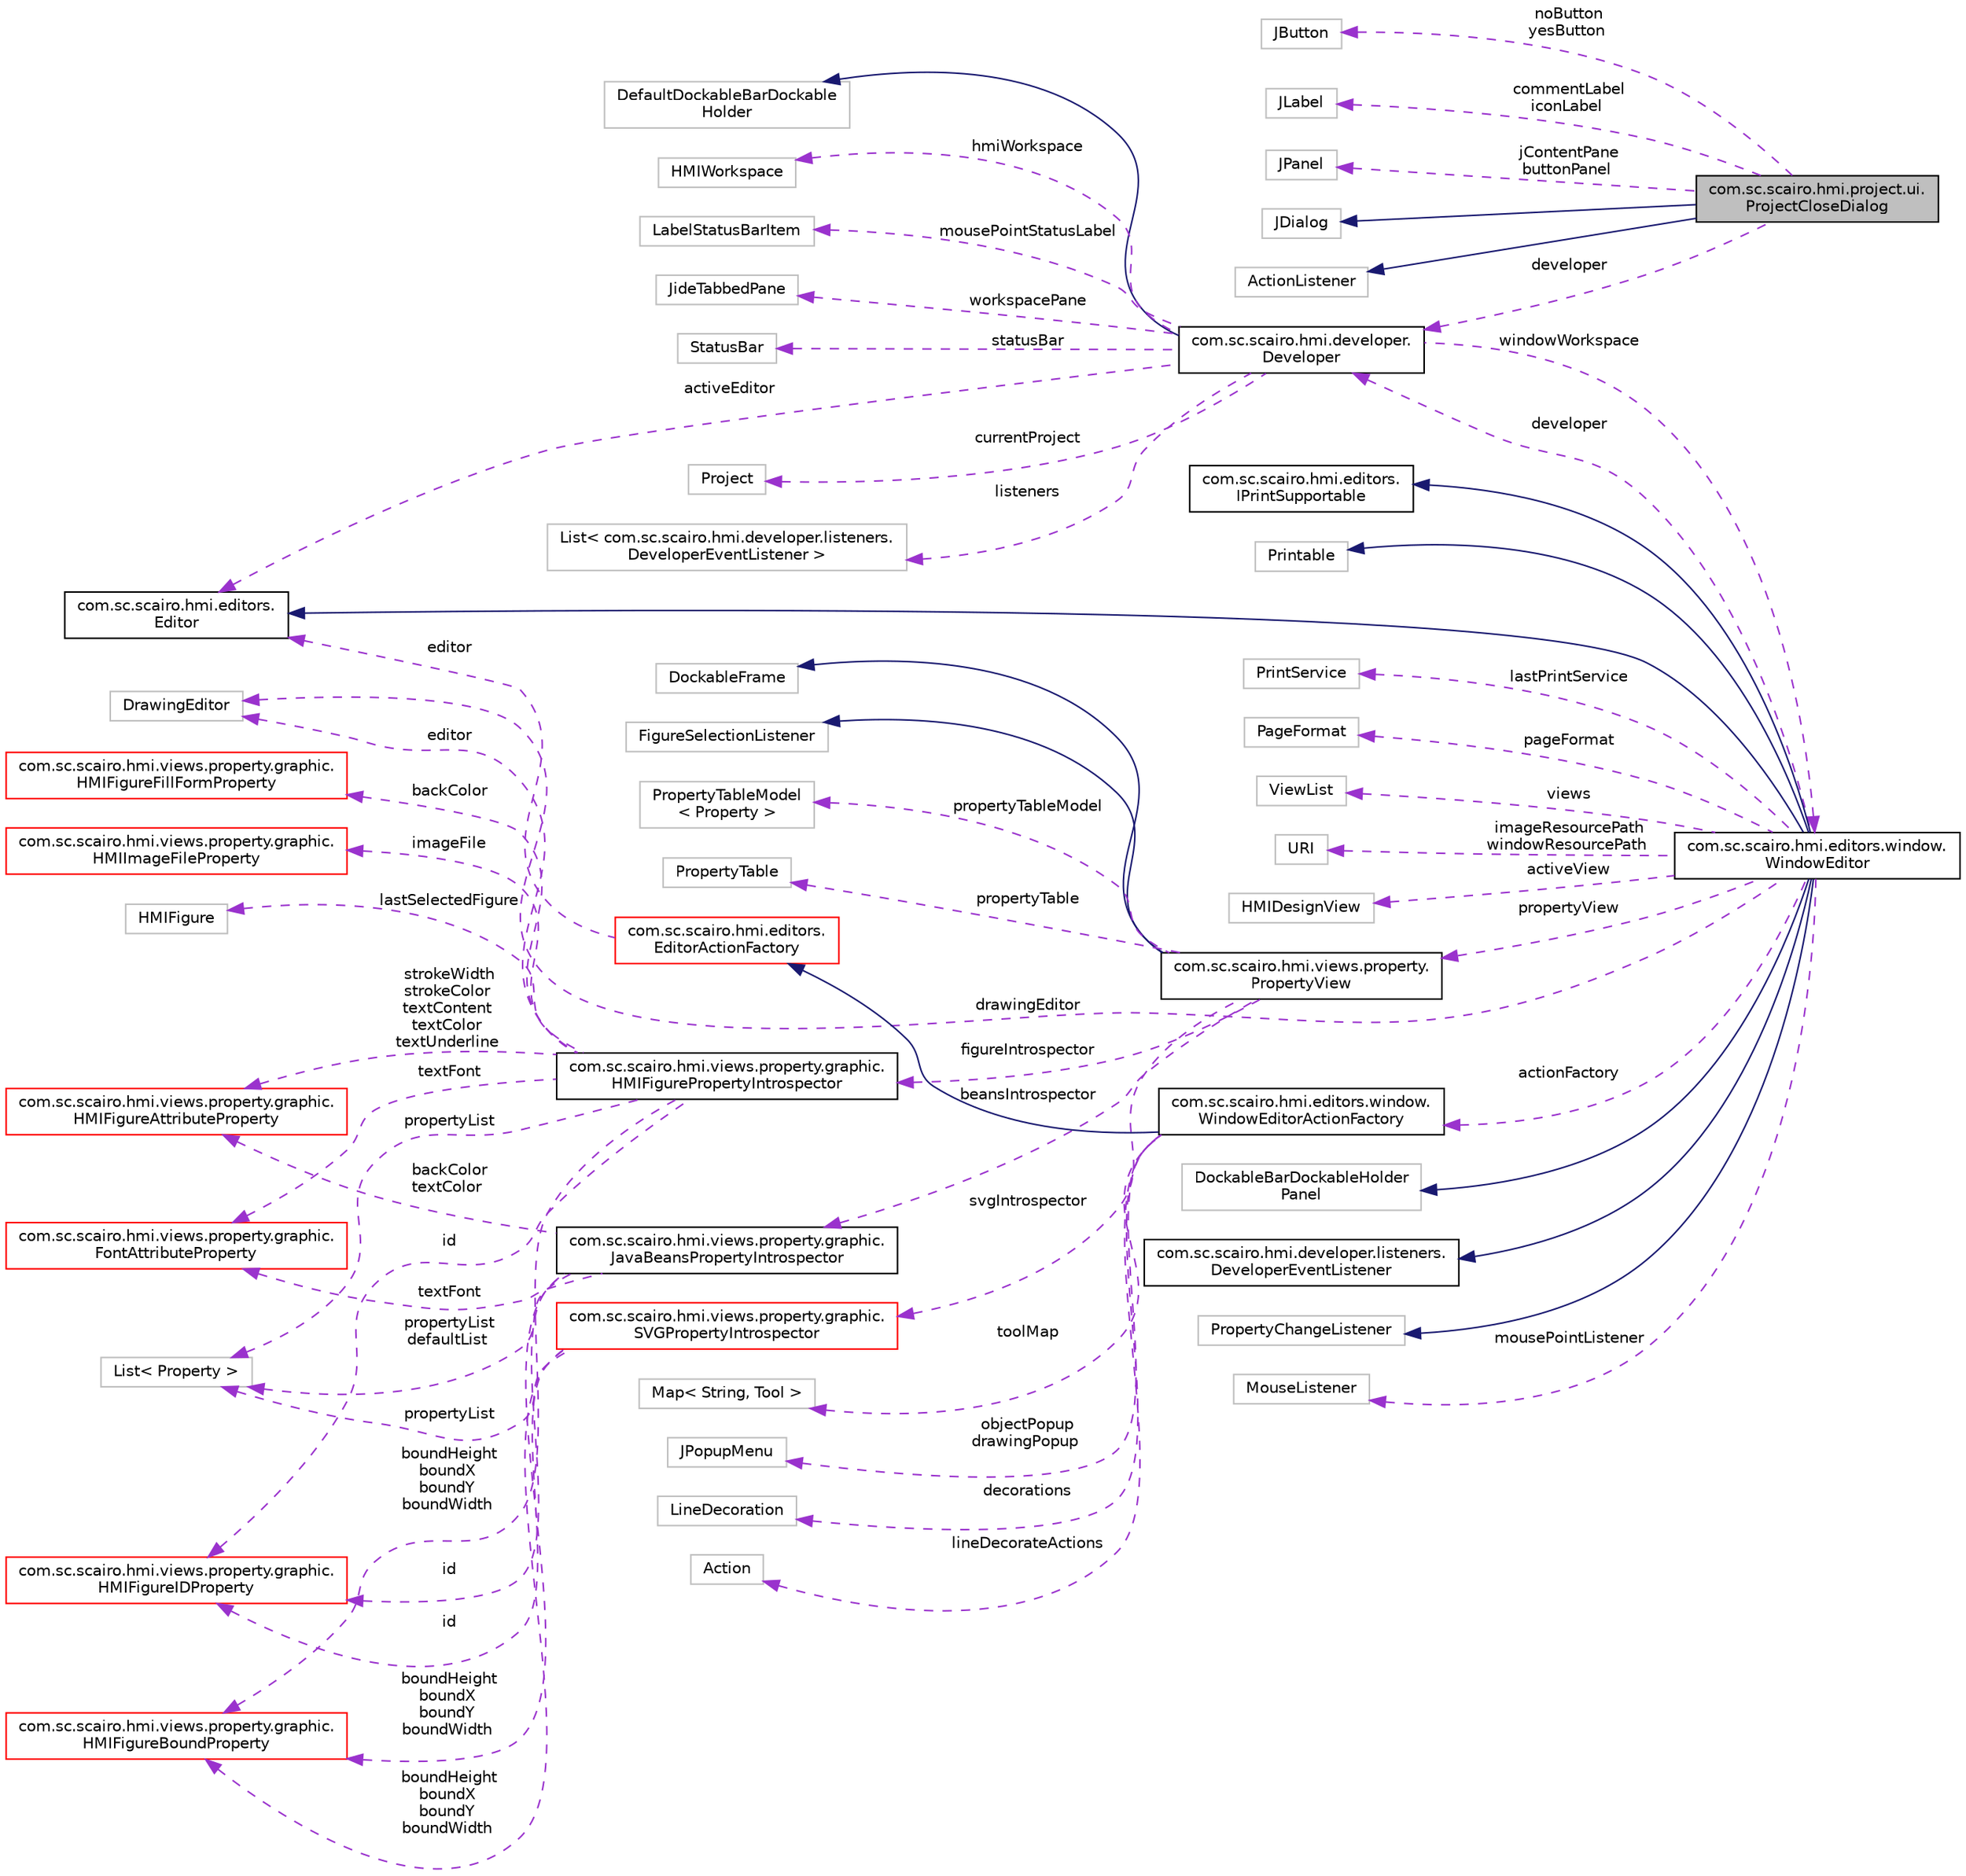 digraph "com.sc.scairo.hmi.project.ui.ProjectCloseDialog"
{
 // LATEX_PDF_SIZE
  edge [fontname="Helvetica",fontsize="10",labelfontname="Helvetica",labelfontsize="10"];
  node [fontname="Helvetica",fontsize="10",shape=record];
  rankdir="LR";
  Node1 [label="com.sc.scairo.hmi.project.ui.\lProjectCloseDialog",height=0.2,width=0.4,color="black", fillcolor="grey75", style="filled", fontcolor="black",tooltip=" "];
  Node2 -> Node1 [dir="back",color="midnightblue",fontsize="10",style="solid",fontname="Helvetica"];
  Node2 [label="JDialog",height=0.2,width=0.4,color="grey75", fillcolor="white", style="filled",tooltip=" "];
  Node3 -> Node1 [dir="back",color="midnightblue",fontsize="10",style="solid",fontname="Helvetica"];
  Node3 [label="ActionListener",height=0.2,width=0.4,color="grey75", fillcolor="white", style="filled",tooltip=" "];
  Node4 -> Node1 [dir="back",color="darkorchid3",fontsize="10",style="dashed",label=" noButton\nyesButton" ,fontname="Helvetica"];
  Node4 [label="JButton",height=0.2,width=0.4,color="grey75", fillcolor="white", style="filled",tooltip=" "];
  Node5 -> Node1 [dir="back",color="darkorchid3",fontsize="10",style="dashed",label=" commentLabel\niconLabel" ,fontname="Helvetica"];
  Node5 [label="JLabel",height=0.2,width=0.4,color="grey75", fillcolor="white", style="filled",tooltip=" "];
  Node6 -> Node1 [dir="back",color="darkorchid3",fontsize="10",style="dashed",label=" developer" ,fontname="Helvetica"];
  Node6 [label="com.sc.scairo.hmi.developer.\lDeveloper",height=0.2,width=0.4,color="black", fillcolor="white", style="filled",URL="$classcom_1_1sc_1_1scairo_1_1hmi_1_1developer_1_1_developer.html",tooltip=" "];
  Node7 -> Node6 [dir="back",color="midnightblue",fontsize="10",style="solid",fontname="Helvetica"];
  Node7 [label="DefaultDockableBarDockable\lHolder",height=0.2,width=0.4,color="grey75", fillcolor="white", style="filled",tooltip=" "];
  Node8 -> Node6 [dir="back",color="darkorchid3",fontsize="10",style="dashed",label=" hmiWorkspace" ,fontname="Helvetica"];
  Node8 [label="HMIWorkspace",height=0.2,width=0.4,color="grey75", fillcolor="white", style="filled",tooltip=" "];
  Node9 -> Node6 [dir="back",color="darkorchid3",fontsize="10",style="dashed",label=" windowWorkspace" ,fontname="Helvetica"];
  Node9 [label="com.sc.scairo.hmi.editors.window.\lWindowEditor",height=0.2,width=0.4,color="black", fillcolor="white", style="filled",URL="$classcom_1_1sc_1_1scairo_1_1hmi_1_1editors_1_1window_1_1_window_editor.html",tooltip=" "];
  Node10 -> Node9 [dir="back",color="midnightblue",fontsize="10",style="solid",fontname="Helvetica"];
  Node10 [label="DockableBarDockableHolder\lPanel",height=0.2,width=0.4,color="grey75", fillcolor="white", style="filled",tooltip=" "];
  Node11 -> Node9 [dir="back",color="midnightblue",fontsize="10",style="solid",fontname="Helvetica"];
  Node11 [label="com.sc.scairo.hmi.developer.listeners.\lDeveloperEventListener",height=0.2,width=0.4,color="black", fillcolor="white", style="filled",URL="$interfacecom_1_1sc_1_1scairo_1_1hmi_1_1developer_1_1listeners_1_1_developer_event_listener.html",tooltip=" "];
  Node12 -> Node9 [dir="back",color="midnightblue",fontsize="10",style="solid",fontname="Helvetica"];
  Node12 [label="PropertyChangeListener",height=0.2,width=0.4,color="grey75", fillcolor="white", style="filled",tooltip=" "];
  Node13 -> Node9 [dir="back",color="midnightblue",fontsize="10",style="solid",fontname="Helvetica"];
  Node13 [label="com.sc.scairo.hmi.editors.\lEditor",height=0.2,width=0.4,color="black", fillcolor="white", style="filled",URL="$interfacecom_1_1sc_1_1scairo_1_1hmi_1_1editors_1_1_editor.html",tooltip=" "];
  Node14 -> Node9 [dir="back",color="midnightblue",fontsize="10",style="solid",fontname="Helvetica"];
  Node14 [label="com.sc.scairo.hmi.editors.\lIPrintSupportable",height=0.2,width=0.4,color="black", fillcolor="white", style="filled",URL="$interfacecom_1_1sc_1_1scairo_1_1hmi_1_1editors_1_1_i_print_supportable.html",tooltip=" "];
  Node15 -> Node9 [dir="back",color="midnightblue",fontsize="10",style="solid",fontname="Helvetica"];
  Node15 [label="Printable",height=0.2,width=0.4,color="grey75", fillcolor="white", style="filled",tooltip=" "];
  Node16 -> Node9 [dir="back",color="darkorchid3",fontsize="10",style="dashed",label=" drawingEditor" ,fontname="Helvetica"];
  Node16 [label="DrawingEditor",height=0.2,width=0.4,color="grey75", fillcolor="white", style="filled",tooltip=" "];
  Node17 -> Node9 [dir="back",color="darkorchid3",fontsize="10",style="dashed",label=" lastPrintService" ,fontname="Helvetica"];
  Node17 [label="PrintService",height=0.2,width=0.4,color="grey75", fillcolor="white", style="filled",tooltip=" "];
  Node18 -> Node9 [dir="back",color="darkorchid3",fontsize="10",style="dashed",label=" mousePointListener" ,fontname="Helvetica"];
  Node18 [label="MouseListener",height=0.2,width=0.4,color="grey75", fillcolor="white", style="filled",tooltip=" "];
  Node19 -> Node9 [dir="back",color="darkorchid3",fontsize="10",style="dashed",label=" pageFormat" ,fontname="Helvetica"];
  Node19 [label="PageFormat",height=0.2,width=0.4,color="grey75", fillcolor="white", style="filled",tooltip=" "];
  Node20 -> Node9 [dir="back",color="darkorchid3",fontsize="10",style="dashed",label=" views" ,fontname="Helvetica"];
  Node20 [label="ViewList",height=0.2,width=0.4,color="grey75", fillcolor="white", style="filled",tooltip=" "];
  Node21 -> Node9 [dir="back",color="darkorchid3",fontsize="10",style="dashed",label=" imageResourcePath\nwindowResourcePath" ,fontname="Helvetica"];
  Node21 [label="URI",height=0.2,width=0.4,color="grey75", fillcolor="white", style="filled",tooltip=" "];
  Node22 -> Node9 [dir="back",color="darkorchid3",fontsize="10",style="dashed",label=" activeView" ,fontname="Helvetica"];
  Node22 [label="HMIDesignView",height=0.2,width=0.4,color="grey75", fillcolor="white", style="filled",tooltip=" "];
  Node6 -> Node9 [dir="back",color="darkorchid3",fontsize="10",style="dashed",label=" developer" ,fontname="Helvetica"];
  Node23 -> Node9 [dir="back",color="darkorchid3",fontsize="10",style="dashed",label=" propertyView" ,fontname="Helvetica"];
  Node23 [label="com.sc.scairo.hmi.views.property.\lPropertyView",height=0.2,width=0.4,color="black", fillcolor="white", style="filled",URL="$classcom_1_1sc_1_1scairo_1_1hmi_1_1views_1_1property_1_1_property_view.html",tooltip=" "];
  Node24 -> Node23 [dir="back",color="midnightblue",fontsize="10",style="solid",fontname="Helvetica"];
  Node24 [label="DockableFrame",height=0.2,width=0.4,color="grey75", fillcolor="white", style="filled",tooltip=" "];
  Node25 -> Node23 [dir="back",color="midnightblue",fontsize="10",style="solid",fontname="Helvetica"];
  Node25 [label="FigureSelectionListener",height=0.2,width=0.4,color="grey75", fillcolor="white", style="filled",tooltip=" "];
  Node26 -> Node23 [dir="back",color="darkorchid3",fontsize="10",style="dashed",label=" beansIntrospector" ,fontname="Helvetica"];
  Node26 [label="com.sc.scairo.hmi.views.property.graphic.\lJavaBeansPropertyIntrospector",height=0.2,width=0.4,color="black", fillcolor="white", style="filled",URL="$classcom_1_1sc_1_1scairo_1_1hmi_1_1views_1_1property_1_1graphic_1_1_java_beans_property_introspector.html",tooltip=" "];
  Node27 -> Node26 [dir="back",color="darkorchid3",fontsize="10",style="dashed",label=" boundHeight\nboundX\nboundY\nboundWidth" ,fontname="Helvetica"];
  Node27 [label="com.sc.scairo.hmi.views.property.graphic.\lHMIFigureBoundProperty",height=0.2,width=0.4,color="red", fillcolor="white", style="filled",URL="$classcom_1_1sc_1_1scairo_1_1hmi_1_1views_1_1property_1_1graphic_1_1_h_m_i_figure_bound_property.html",tooltip=" "];
  Node32 -> Node26 [dir="back",color="darkorchid3",fontsize="10",style="dashed",label=" id" ,fontname="Helvetica"];
  Node32 [label="com.sc.scairo.hmi.views.property.graphic.\lHMIFigureIDProperty",height=0.2,width=0.4,color="red", fillcolor="white", style="filled",URL="$classcom_1_1sc_1_1scairo_1_1hmi_1_1views_1_1property_1_1graphic_1_1_h_m_i_figure_i_d_property.html",tooltip=" "];
  Node34 -> Node26 [dir="back",color="darkorchid3",fontsize="10",style="dashed",label=" propertyList\ndefaultList" ,fontname="Helvetica"];
  Node34 [label="List\< Property \>",height=0.2,width=0.4,color="grey75", fillcolor="white", style="filled",tooltip=" "];
  Node35 -> Node26 [dir="back",color="darkorchid3",fontsize="10",style="dashed",label=" backColor\ntextColor" ,fontname="Helvetica"];
  Node35 [label="com.sc.scairo.hmi.views.property.graphic.\lHMIFigureAttributeProperty",height=0.2,width=0.4,color="red", fillcolor="white", style="filled",URL="$classcom_1_1sc_1_1scairo_1_1hmi_1_1views_1_1property_1_1graphic_1_1_h_m_i_figure_attribute_property.html",tooltip=" "];
  Node36 -> Node26 [dir="back",color="darkorchid3",fontsize="10",style="dashed",label=" textFont" ,fontname="Helvetica"];
  Node36 [label="com.sc.scairo.hmi.views.property.graphic.\lFontAttributeProperty",height=0.2,width=0.4,color="red", fillcolor="white", style="filled",URL="$classcom_1_1sc_1_1scairo_1_1hmi_1_1views_1_1property_1_1graphic_1_1_font_attribute_property.html",tooltip=" "];
  Node40 -> Node23 [dir="back",color="darkorchid3",fontsize="10",style="dashed",label=" figureIntrospector" ,fontname="Helvetica"];
  Node40 [label="com.sc.scairo.hmi.views.property.graphic.\lHMIFigurePropertyIntrospector",height=0.2,width=0.4,color="black", fillcolor="white", style="filled",URL="$classcom_1_1sc_1_1scairo_1_1hmi_1_1views_1_1property_1_1graphic_1_1_h_m_i_figure_property_introspector.html",tooltip=" "];
  Node16 -> Node40 [dir="back",color="darkorchid3",fontsize="10",style="dashed",label=" editor" ,fontname="Helvetica"];
  Node27 -> Node40 [dir="back",color="darkorchid3",fontsize="10",style="dashed",label=" boundHeight\nboundX\nboundY\nboundWidth" ,fontname="Helvetica"];
  Node32 -> Node40 [dir="back",color="darkorchid3",fontsize="10",style="dashed",label=" id" ,fontname="Helvetica"];
  Node41 -> Node40 [dir="back",color="darkorchid3",fontsize="10",style="dashed",label=" backColor" ,fontname="Helvetica"];
  Node41 [label="com.sc.scairo.hmi.views.property.graphic.\lHMIFigureFillFormProperty",height=0.2,width=0.4,color="red", fillcolor="white", style="filled",URL="$classcom_1_1sc_1_1scairo_1_1hmi_1_1views_1_1property_1_1graphic_1_1_h_m_i_figure_fill_form_property.html",tooltip=" "];
  Node34 -> Node40 [dir="back",color="darkorchid3",fontsize="10",style="dashed",label=" propertyList" ,fontname="Helvetica"];
  Node42 -> Node40 [dir="back",color="darkorchid3",fontsize="10",style="dashed",label=" imageFile" ,fontname="Helvetica"];
  Node42 [label="com.sc.scairo.hmi.views.property.graphic.\lHMIImageFileProperty",height=0.2,width=0.4,color="red", fillcolor="white", style="filled",URL="$classcom_1_1sc_1_1scairo_1_1hmi_1_1views_1_1property_1_1graphic_1_1_h_m_i_image_file_property.html",tooltip=" "];
  Node35 -> Node40 [dir="back",color="darkorchid3",fontsize="10",style="dashed",label=" strokeWidth\nstrokeColor\ntextContent\ntextColor\ntextUnderline" ,fontname="Helvetica"];
  Node36 -> Node40 [dir="back",color="darkorchid3",fontsize="10",style="dashed",label=" textFont" ,fontname="Helvetica"];
  Node43 -> Node40 [dir="back",color="darkorchid3",fontsize="10",style="dashed",label=" lastSelectedFigure" ,fontname="Helvetica"];
  Node43 [label="HMIFigure",height=0.2,width=0.4,color="grey75", fillcolor="white", style="filled",tooltip=" "];
  Node44 -> Node23 [dir="back",color="darkorchid3",fontsize="10",style="dashed",label=" propertyTableModel" ,fontname="Helvetica"];
  Node44 [label="PropertyTableModel\l\< Property \>",height=0.2,width=0.4,color="grey75", fillcolor="white", style="filled",tooltip=" "];
  Node45 -> Node23 [dir="back",color="darkorchid3",fontsize="10",style="dashed",label=" propertyTable" ,fontname="Helvetica"];
  Node45 [label="PropertyTable",height=0.2,width=0.4,color="grey75", fillcolor="white", style="filled",tooltip=" "];
  Node46 -> Node23 [dir="back",color="darkorchid3",fontsize="10",style="dashed",label=" svgIntrospector" ,fontname="Helvetica"];
  Node46 [label="com.sc.scairo.hmi.views.property.graphic.\lSVGPropertyIntrospector",height=0.2,width=0.4,color="red", fillcolor="white", style="filled",URL="$classcom_1_1sc_1_1scairo_1_1hmi_1_1views_1_1property_1_1graphic_1_1_s_v_g_property_introspector.html",tooltip=" "];
  Node27 -> Node46 [dir="back",color="darkorchid3",fontsize="10",style="dashed",label=" boundHeight\nboundX\nboundY\nboundWidth" ,fontname="Helvetica"];
  Node32 -> Node46 [dir="back",color="darkorchid3",fontsize="10",style="dashed",label=" id" ,fontname="Helvetica"];
  Node34 -> Node46 [dir="back",color="darkorchid3",fontsize="10",style="dashed",label=" propertyList" ,fontname="Helvetica"];
  Node49 -> Node9 [dir="back",color="darkorchid3",fontsize="10",style="dashed",label=" actionFactory" ,fontname="Helvetica"];
  Node49 [label="com.sc.scairo.hmi.editors.window.\lWindowEditorActionFactory",height=0.2,width=0.4,color="black", fillcolor="white", style="filled",URL="$classcom_1_1sc_1_1scairo_1_1hmi_1_1editors_1_1window_1_1_window_editor_action_factory.html",tooltip=" "];
  Node50 -> Node49 [dir="back",color="midnightblue",fontsize="10",style="solid",fontname="Helvetica"];
  Node50 [label="com.sc.scairo.hmi.editors.\lEditorActionFactory",height=0.2,width=0.4,color="red", fillcolor="white", style="filled",URL="$classcom_1_1sc_1_1scairo_1_1hmi_1_1editors_1_1_editor_action_factory.html",tooltip=" "];
  Node13 -> Node50 [dir="back",color="darkorchid3",fontsize="10",style="dashed",label=" editor" ,fontname="Helvetica"];
  Node53 -> Node49 [dir="back",color="darkorchid3",fontsize="10",style="dashed",label=" objectPopup\ndrawingPopup" ,fontname="Helvetica"];
  Node53 [label="JPopupMenu",height=0.2,width=0.4,color="grey75", fillcolor="white", style="filled",tooltip=" "];
  Node54 -> Node49 [dir="back",color="darkorchid3",fontsize="10",style="dashed",label=" decorations" ,fontname="Helvetica"];
  Node54 [label="LineDecoration",height=0.2,width=0.4,color="grey75", fillcolor="white", style="filled",tooltip=" "];
  Node55 -> Node49 [dir="back",color="darkorchid3",fontsize="10",style="dashed",label=" lineDecorateActions" ,fontname="Helvetica"];
  Node55 [label="Action",height=0.2,width=0.4,color="grey75", fillcolor="white", style="filled",tooltip=" "];
  Node56 -> Node49 [dir="back",color="darkorchid3",fontsize="10",style="dashed",label=" toolMap" ,fontname="Helvetica"];
  Node56 [label="Map\< String, Tool \>",height=0.2,width=0.4,color="grey75", fillcolor="white", style="filled",tooltip=" "];
  Node57 -> Node6 [dir="back",color="darkorchid3",fontsize="10",style="dashed",label=" mousePointStatusLabel" ,fontname="Helvetica"];
  Node57 [label="LabelStatusBarItem",height=0.2,width=0.4,color="grey75", fillcolor="white", style="filled",tooltip=" "];
  Node58 -> Node6 [dir="back",color="darkorchid3",fontsize="10",style="dashed",label=" workspacePane" ,fontname="Helvetica"];
  Node58 [label="JideTabbedPane",height=0.2,width=0.4,color="grey75", fillcolor="white", style="filled",tooltip=" "];
  Node59 -> Node6 [dir="back",color="darkorchid3",fontsize="10",style="dashed",label=" statusBar" ,fontname="Helvetica"];
  Node59 [label="StatusBar",height=0.2,width=0.4,color="grey75", fillcolor="white", style="filled",tooltip=" "];
  Node60 -> Node6 [dir="back",color="darkorchid3",fontsize="10",style="dashed",label=" currentProject" ,fontname="Helvetica"];
  Node60 [label="Project",height=0.2,width=0.4,color="grey75", fillcolor="white", style="filled",tooltip=" "];
  Node61 -> Node6 [dir="back",color="darkorchid3",fontsize="10",style="dashed",label=" listeners" ,fontname="Helvetica"];
  Node61 [label="List\< com.sc.scairo.hmi.developer.listeners.\lDeveloperEventListener \>",height=0.2,width=0.4,color="grey75", fillcolor="white", style="filled",tooltip=" "];
  Node13 -> Node6 [dir="back",color="darkorchid3",fontsize="10",style="dashed",label=" activeEditor" ,fontname="Helvetica"];
  Node62 -> Node1 [dir="back",color="darkorchid3",fontsize="10",style="dashed",label=" jContentPane\nbuttonPanel" ,fontname="Helvetica"];
  Node62 [label="JPanel",height=0.2,width=0.4,color="grey75", fillcolor="white", style="filled",tooltip=" "];
}
